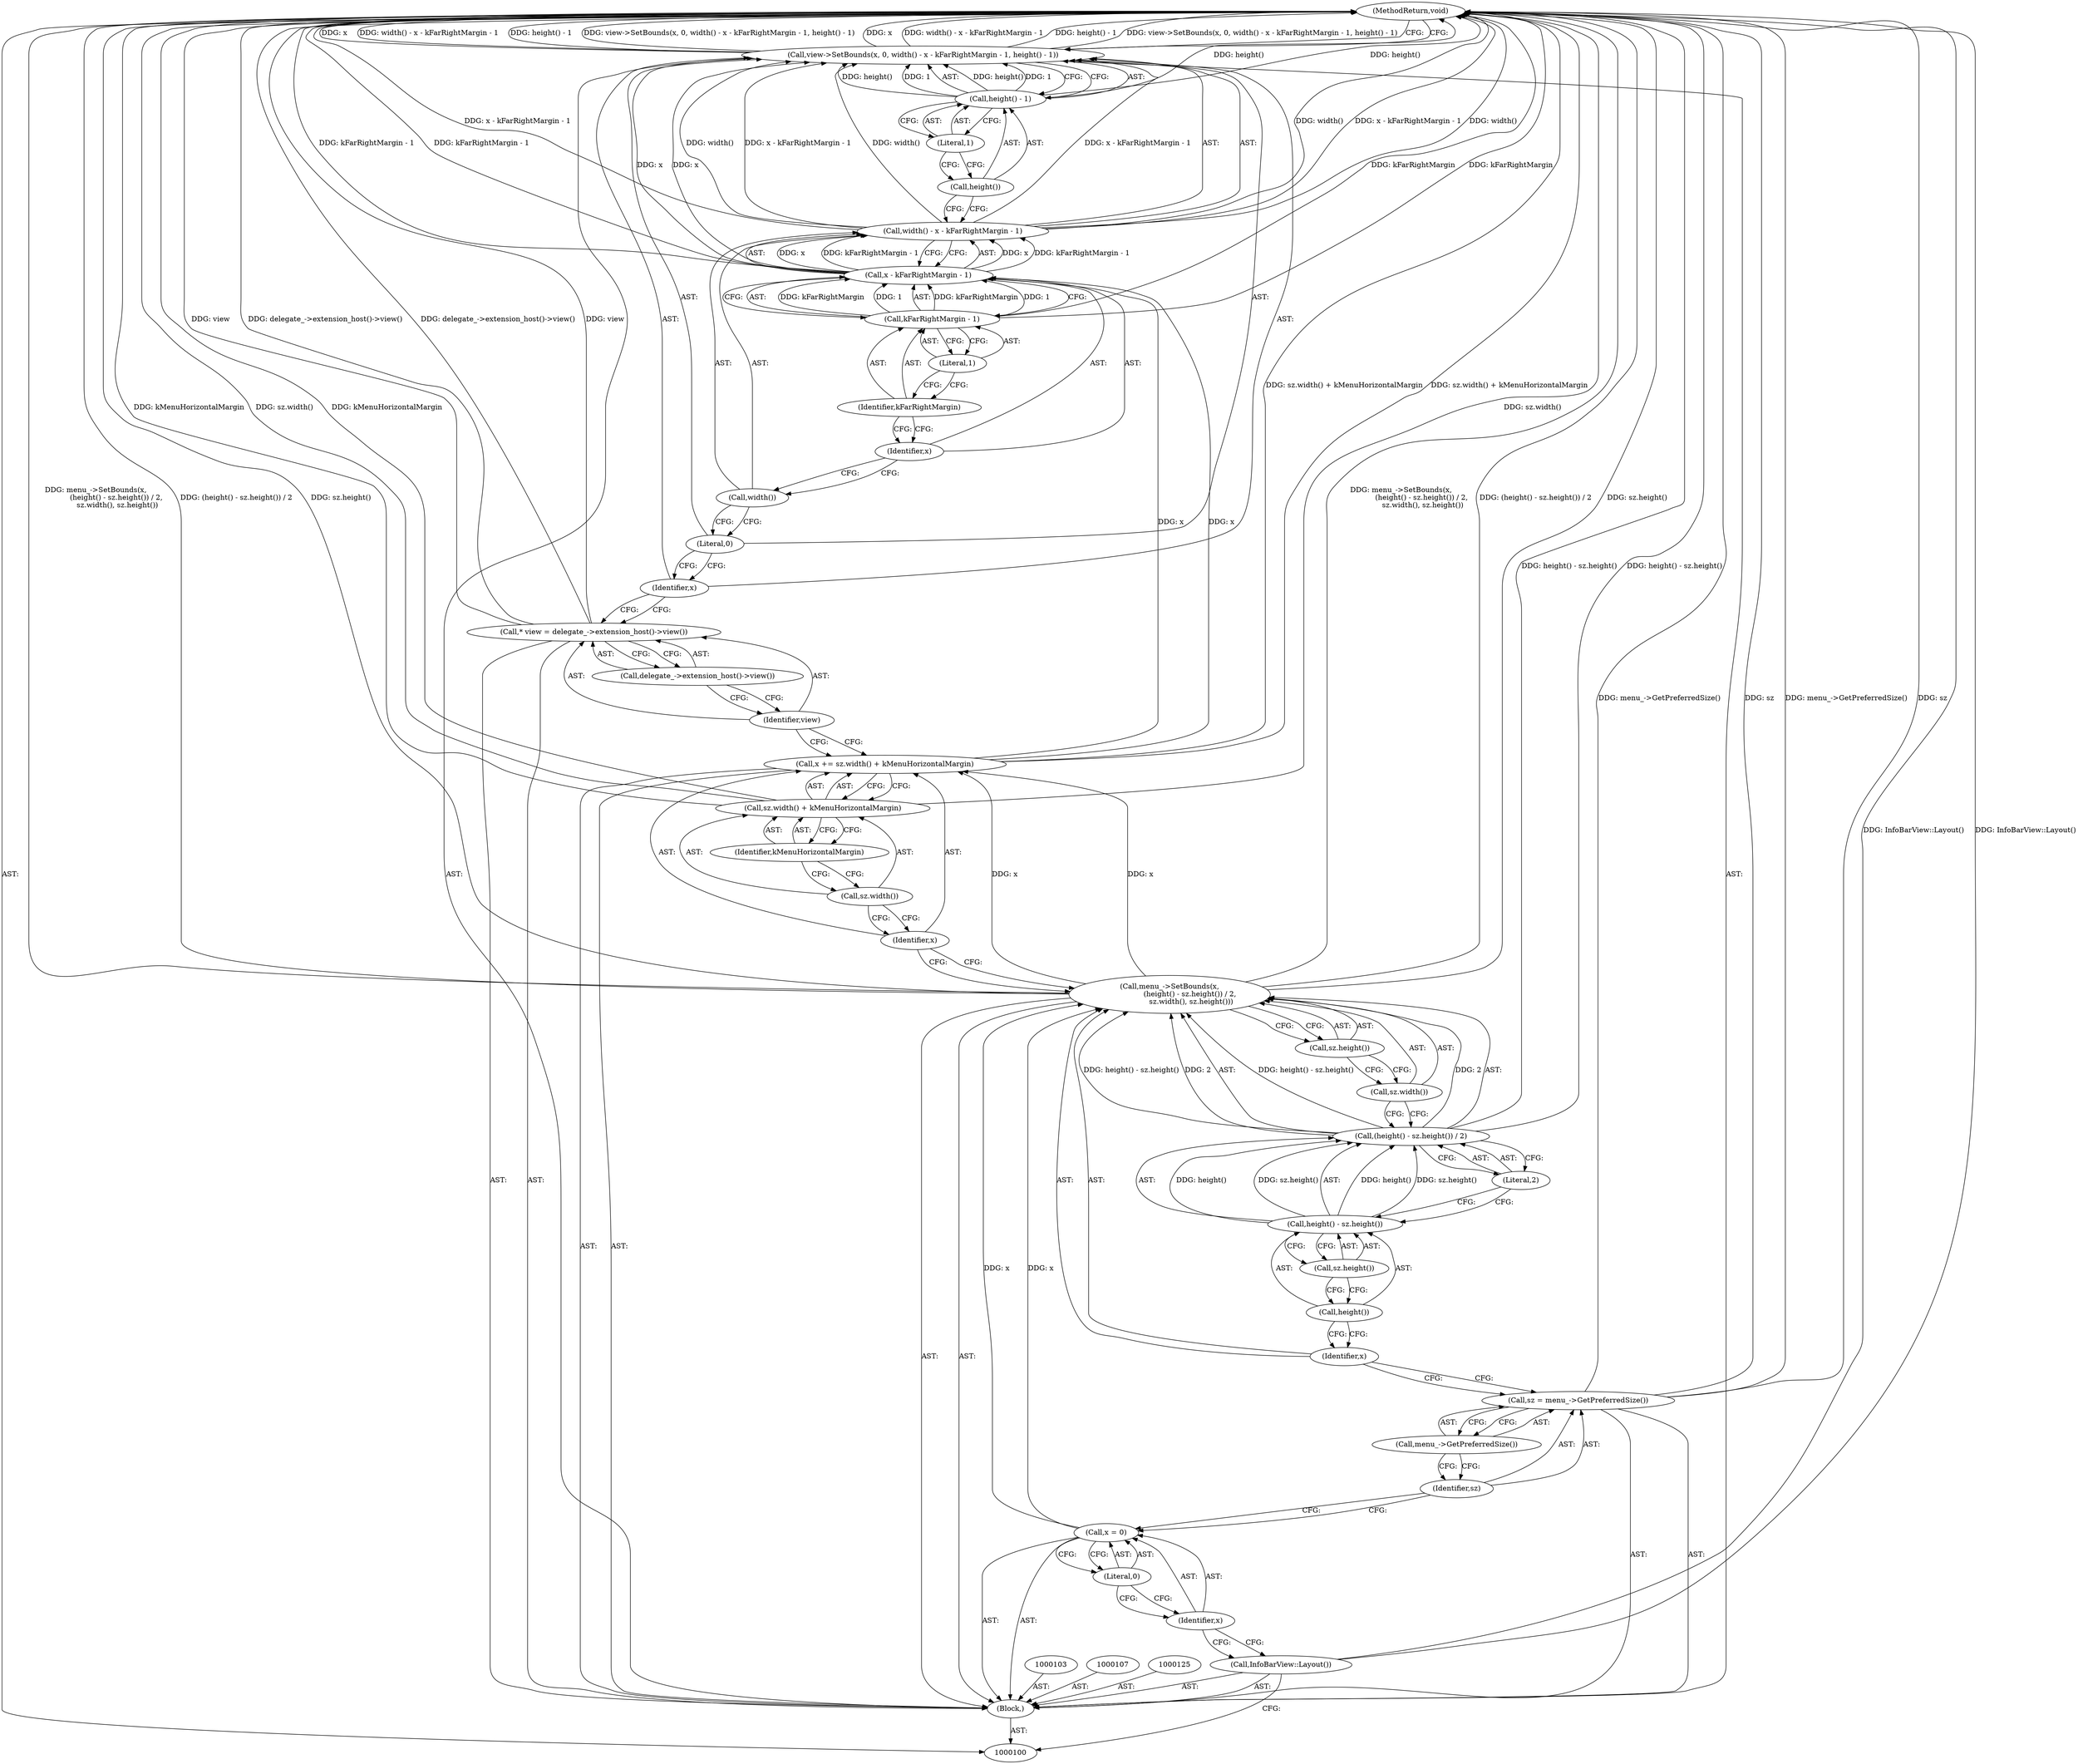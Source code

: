 digraph "0_Chrome_fc3c351a3d995f73ead5c92354396a7ec2b14e3f_5" {
"1000142" [label="(MethodReturn,void)"];
"1000101" [label="(Block,)"];
"1000126" [label="(Call,* view = delegate_->extension_host()->view())"];
"1000127" [label="(Identifier,view)"];
"1000128" [label="(Call,delegate_->extension_host()->view())"];
"1000130" [label="(Identifier,x)"];
"1000129" [label="(Call,view->SetBounds(x, 0, width() - x - kFarRightMargin - 1, height() - 1))"];
"1000131" [label="(Literal,0)"];
"1000132" [label="(Call,width() - x - kFarRightMargin - 1)"];
"1000133" [label="(Call,width())"];
"1000134" [label="(Call,x - kFarRightMargin - 1)"];
"1000135" [label="(Identifier,x)"];
"1000136" [label="(Call,kFarRightMargin - 1)"];
"1000137" [label="(Identifier,kFarRightMargin)"];
"1000138" [label="(Literal,1)"];
"1000139" [label="(Call,height() - 1)"];
"1000140" [label="(Call,height())"];
"1000141" [label="(Literal,1)"];
"1000102" [label="(Call,InfoBarView::Layout())"];
"1000106" [label="(Literal,0)"];
"1000104" [label="(Call,x = 0)"];
"1000105" [label="(Identifier,x)"];
"1000108" [label="(Call,sz = menu_->GetPreferredSize())"];
"1000109" [label="(Identifier,sz)"];
"1000110" [label="(Call,menu_->GetPreferredSize())"];
"1000112" [label="(Identifier,x)"];
"1000111" [label="(Call,menu_->SetBounds(x,\n                  (height() - sz.height()) / 2,\n                   sz.width(), sz.height()))"];
"1000113" [label="(Call,(height() - sz.height()) / 2)"];
"1000114" [label="(Call,height() - sz.height())"];
"1000115" [label="(Call,height())"];
"1000116" [label="(Call,sz.height())"];
"1000117" [label="(Literal,2)"];
"1000118" [label="(Call,sz.width())"];
"1000119" [label="(Call,sz.height())"];
"1000120" [label="(Call,x += sz.width() + kMenuHorizontalMargin)"];
"1000121" [label="(Identifier,x)"];
"1000124" [label="(Identifier,kMenuHorizontalMargin)"];
"1000122" [label="(Call,sz.width() + kMenuHorizontalMargin)"];
"1000123" [label="(Call,sz.width())"];
"1000142" -> "1000100"  [label="AST: "];
"1000142" -> "1000129"  [label="CFG: "];
"1000113" -> "1000142"  [label="DDG: height() - sz.height()"];
"1000139" -> "1000142"  [label="DDG: height()"];
"1000126" -> "1000142"  [label="DDG: view"];
"1000126" -> "1000142"  [label="DDG: delegate_->extension_host()->view()"];
"1000111" -> "1000142"  [label="DDG: sz.height()"];
"1000111" -> "1000142"  [label="DDG: menu_->SetBounds(x,\n                  (height() - sz.height()) / 2,\n                   sz.width(), sz.height())"];
"1000111" -> "1000142"  [label="DDG: (height() - sz.height()) / 2"];
"1000122" -> "1000142"  [label="DDG: kMenuHorizontalMargin"];
"1000122" -> "1000142"  [label="DDG: sz.width()"];
"1000129" -> "1000142"  [label="DDG: x"];
"1000129" -> "1000142"  [label="DDG: width() - x - kFarRightMargin - 1"];
"1000129" -> "1000142"  [label="DDG: height() - 1"];
"1000129" -> "1000142"  [label="DDG: view->SetBounds(x, 0, width() - x - kFarRightMargin - 1, height() - 1)"];
"1000132" -> "1000142"  [label="DDG: x - kFarRightMargin - 1"];
"1000132" -> "1000142"  [label="DDG: width()"];
"1000102" -> "1000142"  [label="DDG: InfoBarView::Layout()"];
"1000108" -> "1000142"  [label="DDG: menu_->GetPreferredSize()"];
"1000108" -> "1000142"  [label="DDG: sz"];
"1000134" -> "1000142"  [label="DDG: kFarRightMargin - 1"];
"1000120" -> "1000142"  [label="DDG: sz.width() + kMenuHorizontalMargin"];
"1000136" -> "1000142"  [label="DDG: kFarRightMargin"];
"1000101" -> "1000100"  [label="AST: "];
"1000102" -> "1000101"  [label="AST: "];
"1000103" -> "1000101"  [label="AST: "];
"1000104" -> "1000101"  [label="AST: "];
"1000107" -> "1000101"  [label="AST: "];
"1000108" -> "1000101"  [label="AST: "];
"1000111" -> "1000101"  [label="AST: "];
"1000120" -> "1000101"  [label="AST: "];
"1000125" -> "1000101"  [label="AST: "];
"1000126" -> "1000101"  [label="AST: "];
"1000129" -> "1000101"  [label="AST: "];
"1000126" -> "1000101"  [label="AST: "];
"1000126" -> "1000128"  [label="CFG: "];
"1000127" -> "1000126"  [label="AST: "];
"1000128" -> "1000126"  [label="AST: "];
"1000130" -> "1000126"  [label="CFG: "];
"1000126" -> "1000142"  [label="DDG: view"];
"1000126" -> "1000142"  [label="DDG: delegate_->extension_host()->view()"];
"1000127" -> "1000126"  [label="AST: "];
"1000127" -> "1000120"  [label="CFG: "];
"1000128" -> "1000127"  [label="CFG: "];
"1000128" -> "1000126"  [label="AST: "];
"1000128" -> "1000127"  [label="CFG: "];
"1000126" -> "1000128"  [label="CFG: "];
"1000130" -> "1000129"  [label="AST: "];
"1000130" -> "1000126"  [label="CFG: "];
"1000131" -> "1000130"  [label="CFG: "];
"1000129" -> "1000101"  [label="AST: "];
"1000129" -> "1000139"  [label="CFG: "];
"1000130" -> "1000129"  [label="AST: "];
"1000131" -> "1000129"  [label="AST: "];
"1000132" -> "1000129"  [label="AST: "];
"1000139" -> "1000129"  [label="AST: "];
"1000142" -> "1000129"  [label="CFG: "];
"1000129" -> "1000142"  [label="DDG: x"];
"1000129" -> "1000142"  [label="DDG: width() - x - kFarRightMargin - 1"];
"1000129" -> "1000142"  [label="DDG: height() - 1"];
"1000129" -> "1000142"  [label="DDG: view->SetBounds(x, 0, width() - x - kFarRightMargin - 1, height() - 1)"];
"1000134" -> "1000129"  [label="DDG: x"];
"1000132" -> "1000129"  [label="DDG: width()"];
"1000132" -> "1000129"  [label="DDG: x - kFarRightMargin - 1"];
"1000139" -> "1000129"  [label="DDG: height()"];
"1000139" -> "1000129"  [label="DDG: 1"];
"1000131" -> "1000129"  [label="AST: "];
"1000131" -> "1000130"  [label="CFG: "];
"1000133" -> "1000131"  [label="CFG: "];
"1000132" -> "1000129"  [label="AST: "];
"1000132" -> "1000134"  [label="CFG: "];
"1000133" -> "1000132"  [label="AST: "];
"1000134" -> "1000132"  [label="AST: "];
"1000140" -> "1000132"  [label="CFG: "];
"1000132" -> "1000142"  [label="DDG: x - kFarRightMargin - 1"];
"1000132" -> "1000142"  [label="DDG: width()"];
"1000132" -> "1000129"  [label="DDG: width()"];
"1000132" -> "1000129"  [label="DDG: x - kFarRightMargin - 1"];
"1000134" -> "1000132"  [label="DDG: x"];
"1000134" -> "1000132"  [label="DDG: kFarRightMargin - 1"];
"1000133" -> "1000132"  [label="AST: "];
"1000133" -> "1000131"  [label="CFG: "];
"1000135" -> "1000133"  [label="CFG: "];
"1000134" -> "1000132"  [label="AST: "];
"1000134" -> "1000136"  [label="CFG: "];
"1000135" -> "1000134"  [label="AST: "];
"1000136" -> "1000134"  [label="AST: "];
"1000132" -> "1000134"  [label="CFG: "];
"1000134" -> "1000142"  [label="DDG: kFarRightMargin - 1"];
"1000134" -> "1000129"  [label="DDG: x"];
"1000134" -> "1000132"  [label="DDG: x"];
"1000134" -> "1000132"  [label="DDG: kFarRightMargin - 1"];
"1000120" -> "1000134"  [label="DDG: x"];
"1000136" -> "1000134"  [label="DDG: kFarRightMargin"];
"1000136" -> "1000134"  [label="DDG: 1"];
"1000135" -> "1000134"  [label="AST: "];
"1000135" -> "1000133"  [label="CFG: "];
"1000137" -> "1000135"  [label="CFG: "];
"1000136" -> "1000134"  [label="AST: "];
"1000136" -> "1000138"  [label="CFG: "];
"1000137" -> "1000136"  [label="AST: "];
"1000138" -> "1000136"  [label="AST: "];
"1000134" -> "1000136"  [label="CFG: "];
"1000136" -> "1000142"  [label="DDG: kFarRightMargin"];
"1000136" -> "1000134"  [label="DDG: kFarRightMargin"];
"1000136" -> "1000134"  [label="DDG: 1"];
"1000137" -> "1000136"  [label="AST: "];
"1000137" -> "1000135"  [label="CFG: "];
"1000138" -> "1000137"  [label="CFG: "];
"1000138" -> "1000136"  [label="AST: "];
"1000138" -> "1000137"  [label="CFG: "];
"1000136" -> "1000138"  [label="CFG: "];
"1000139" -> "1000129"  [label="AST: "];
"1000139" -> "1000141"  [label="CFG: "];
"1000140" -> "1000139"  [label="AST: "];
"1000141" -> "1000139"  [label="AST: "];
"1000129" -> "1000139"  [label="CFG: "];
"1000139" -> "1000142"  [label="DDG: height()"];
"1000139" -> "1000129"  [label="DDG: height()"];
"1000139" -> "1000129"  [label="DDG: 1"];
"1000140" -> "1000139"  [label="AST: "];
"1000140" -> "1000132"  [label="CFG: "];
"1000141" -> "1000140"  [label="CFG: "];
"1000141" -> "1000139"  [label="AST: "];
"1000141" -> "1000140"  [label="CFG: "];
"1000139" -> "1000141"  [label="CFG: "];
"1000102" -> "1000101"  [label="AST: "];
"1000102" -> "1000100"  [label="CFG: "];
"1000105" -> "1000102"  [label="CFG: "];
"1000102" -> "1000142"  [label="DDG: InfoBarView::Layout()"];
"1000106" -> "1000104"  [label="AST: "];
"1000106" -> "1000105"  [label="CFG: "];
"1000104" -> "1000106"  [label="CFG: "];
"1000104" -> "1000101"  [label="AST: "];
"1000104" -> "1000106"  [label="CFG: "];
"1000105" -> "1000104"  [label="AST: "];
"1000106" -> "1000104"  [label="AST: "];
"1000109" -> "1000104"  [label="CFG: "];
"1000104" -> "1000111"  [label="DDG: x"];
"1000105" -> "1000104"  [label="AST: "];
"1000105" -> "1000102"  [label="CFG: "];
"1000106" -> "1000105"  [label="CFG: "];
"1000108" -> "1000101"  [label="AST: "];
"1000108" -> "1000110"  [label="CFG: "];
"1000109" -> "1000108"  [label="AST: "];
"1000110" -> "1000108"  [label="AST: "];
"1000112" -> "1000108"  [label="CFG: "];
"1000108" -> "1000142"  [label="DDG: menu_->GetPreferredSize()"];
"1000108" -> "1000142"  [label="DDG: sz"];
"1000109" -> "1000108"  [label="AST: "];
"1000109" -> "1000104"  [label="CFG: "];
"1000110" -> "1000109"  [label="CFG: "];
"1000110" -> "1000108"  [label="AST: "];
"1000110" -> "1000109"  [label="CFG: "];
"1000108" -> "1000110"  [label="CFG: "];
"1000112" -> "1000111"  [label="AST: "];
"1000112" -> "1000108"  [label="CFG: "];
"1000115" -> "1000112"  [label="CFG: "];
"1000111" -> "1000101"  [label="AST: "];
"1000111" -> "1000119"  [label="CFG: "];
"1000112" -> "1000111"  [label="AST: "];
"1000113" -> "1000111"  [label="AST: "];
"1000118" -> "1000111"  [label="AST: "];
"1000119" -> "1000111"  [label="AST: "];
"1000121" -> "1000111"  [label="CFG: "];
"1000111" -> "1000142"  [label="DDG: sz.height()"];
"1000111" -> "1000142"  [label="DDG: menu_->SetBounds(x,\n                  (height() - sz.height()) / 2,\n                   sz.width(), sz.height())"];
"1000111" -> "1000142"  [label="DDG: (height() - sz.height()) / 2"];
"1000104" -> "1000111"  [label="DDG: x"];
"1000113" -> "1000111"  [label="DDG: height() - sz.height()"];
"1000113" -> "1000111"  [label="DDG: 2"];
"1000111" -> "1000120"  [label="DDG: x"];
"1000113" -> "1000111"  [label="AST: "];
"1000113" -> "1000117"  [label="CFG: "];
"1000114" -> "1000113"  [label="AST: "];
"1000117" -> "1000113"  [label="AST: "];
"1000118" -> "1000113"  [label="CFG: "];
"1000113" -> "1000142"  [label="DDG: height() - sz.height()"];
"1000113" -> "1000111"  [label="DDG: height() - sz.height()"];
"1000113" -> "1000111"  [label="DDG: 2"];
"1000114" -> "1000113"  [label="DDG: height()"];
"1000114" -> "1000113"  [label="DDG: sz.height()"];
"1000114" -> "1000113"  [label="AST: "];
"1000114" -> "1000116"  [label="CFG: "];
"1000115" -> "1000114"  [label="AST: "];
"1000116" -> "1000114"  [label="AST: "];
"1000117" -> "1000114"  [label="CFG: "];
"1000114" -> "1000113"  [label="DDG: height()"];
"1000114" -> "1000113"  [label="DDG: sz.height()"];
"1000115" -> "1000114"  [label="AST: "];
"1000115" -> "1000112"  [label="CFG: "];
"1000116" -> "1000115"  [label="CFG: "];
"1000116" -> "1000114"  [label="AST: "];
"1000116" -> "1000115"  [label="CFG: "];
"1000114" -> "1000116"  [label="CFG: "];
"1000117" -> "1000113"  [label="AST: "];
"1000117" -> "1000114"  [label="CFG: "];
"1000113" -> "1000117"  [label="CFG: "];
"1000118" -> "1000111"  [label="AST: "];
"1000118" -> "1000113"  [label="CFG: "];
"1000119" -> "1000118"  [label="CFG: "];
"1000119" -> "1000111"  [label="AST: "];
"1000119" -> "1000118"  [label="CFG: "];
"1000111" -> "1000119"  [label="CFG: "];
"1000120" -> "1000101"  [label="AST: "];
"1000120" -> "1000122"  [label="CFG: "];
"1000121" -> "1000120"  [label="AST: "];
"1000122" -> "1000120"  [label="AST: "];
"1000127" -> "1000120"  [label="CFG: "];
"1000120" -> "1000142"  [label="DDG: sz.width() + kMenuHorizontalMargin"];
"1000111" -> "1000120"  [label="DDG: x"];
"1000120" -> "1000134"  [label="DDG: x"];
"1000121" -> "1000120"  [label="AST: "];
"1000121" -> "1000111"  [label="CFG: "];
"1000123" -> "1000121"  [label="CFG: "];
"1000124" -> "1000122"  [label="AST: "];
"1000124" -> "1000123"  [label="CFG: "];
"1000122" -> "1000124"  [label="CFG: "];
"1000122" -> "1000120"  [label="AST: "];
"1000122" -> "1000124"  [label="CFG: "];
"1000123" -> "1000122"  [label="AST: "];
"1000124" -> "1000122"  [label="AST: "];
"1000120" -> "1000122"  [label="CFG: "];
"1000122" -> "1000142"  [label="DDG: kMenuHorizontalMargin"];
"1000122" -> "1000142"  [label="DDG: sz.width()"];
"1000123" -> "1000122"  [label="AST: "];
"1000123" -> "1000121"  [label="CFG: "];
"1000124" -> "1000123"  [label="CFG: "];
}
